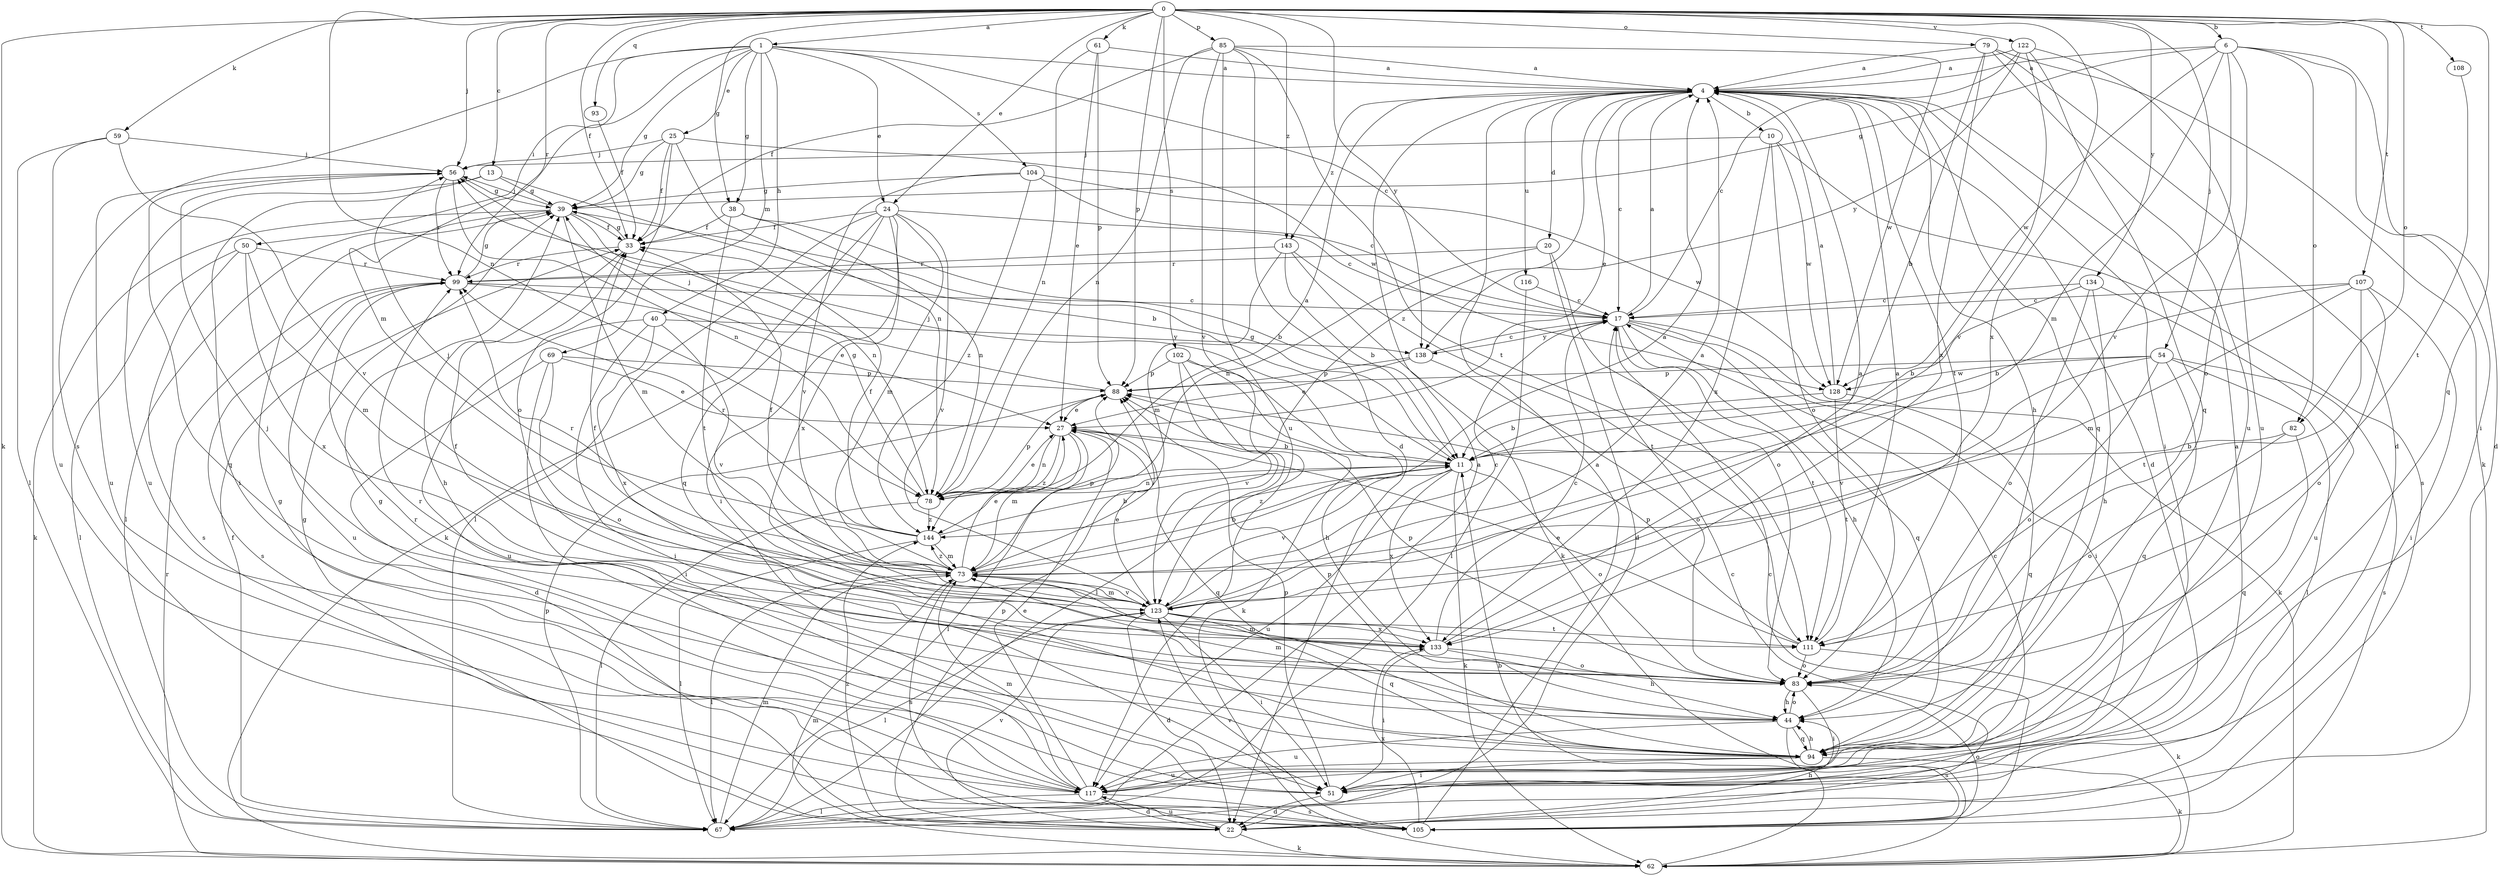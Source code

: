 strict digraph  {
0;
1;
4;
6;
10;
11;
13;
17;
20;
22;
24;
25;
27;
33;
38;
39;
40;
44;
50;
51;
54;
56;
59;
61;
62;
67;
69;
73;
78;
79;
82;
83;
85;
88;
93;
94;
99;
102;
104;
105;
107;
108;
111;
116;
117;
122;
123;
128;
133;
134;
138;
143;
144;
0 -> 1  [label=a];
0 -> 6  [label=b];
0 -> 13  [label=c];
0 -> 24  [label=e];
0 -> 33  [label=f];
0 -> 38  [label=g];
0 -> 54  [label=j];
0 -> 56  [label=j];
0 -> 59  [label=k];
0 -> 61  [label=k];
0 -> 62  [label=k];
0 -> 78  [label=n];
0 -> 79  [label=o];
0 -> 82  [label=o];
0 -> 85  [label=p];
0 -> 88  [label=p];
0 -> 93  [label=q];
0 -> 94  [label=q];
0 -> 99  [label=r];
0 -> 102  [label=s];
0 -> 107  [label=t];
0 -> 108  [label=t];
0 -> 122  [label=v];
0 -> 133  [label=x];
0 -> 134  [label=y];
0 -> 138  [label=y];
0 -> 143  [label=z];
1 -> 4  [label=a];
1 -> 17  [label=c];
1 -> 24  [label=e];
1 -> 25  [label=e];
1 -> 38  [label=g];
1 -> 39  [label=g];
1 -> 40  [label=h];
1 -> 50  [label=i];
1 -> 69  [label=m];
1 -> 73  [label=m];
1 -> 104  [label=s];
1 -> 105  [label=s];
4 -> 10  [label=b];
4 -> 17  [label=c];
4 -> 20  [label=d];
4 -> 22  [label=d];
4 -> 27  [label=e];
4 -> 44  [label=h];
4 -> 51  [label=i];
4 -> 94  [label=q];
4 -> 111  [label=t];
4 -> 116  [label=u];
4 -> 143  [label=z];
4 -> 144  [label=z];
6 -> 4  [label=a];
6 -> 22  [label=d];
6 -> 39  [label=g];
6 -> 51  [label=i];
6 -> 73  [label=m];
6 -> 82  [label=o];
6 -> 83  [label=o];
6 -> 123  [label=v];
6 -> 128  [label=w];
10 -> 56  [label=j];
10 -> 83  [label=o];
10 -> 105  [label=s];
10 -> 128  [label=w];
10 -> 133  [label=x];
11 -> 39  [label=g];
11 -> 56  [label=j];
11 -> 62  [label=k];
11 -> 78  [label=n];
11 -> 83  [label=o];
11 -> 117  [label=u];
11 -> 123  [label=v];
11 -> 133  [label=x];
11 -> 144  [label=z];
13 -> 11  [label=b];
13 -> 39  [label=g];
13 -> 51  [label=i];
13 -> 117  [label=u];
17 -> 4  [label=a];
17 -> 44  [label=h];
17 -> 51  [label=i];
17 -> 62  [label=k];
17 -> 94  [label=q];
17 -> 111  [label=t];
17 -> 138  [label=y];
20 -> 22  [label=d];
20 -> 78  [label=n];
20 -> 83  [label=o];
20 -> 99  [label=r];
22 -> 39  [label=g];
22 -> 44  [label=h];
22 -> 62  [label=k];
22 -> 88  [label=p];
22 -> 117  [label=u];
22 -> 123  [label=v];
22 -> 144  [label=z];
24 -> 17  [label=c];
24 -> 33  [label=f];
24 -> 51  [label=i];
24 -> 62  [label=k];
24 -> 67  [label=l];
24 -> 73  [label=m];
24 -> 94  [label=q];
24 -> 123  [label=v];
24 -> 133  [label=x];
25 -> 33  [label=f];
25 -> 39  [label=g];
25 -> 56  [label=j];
25 -> 78  [label=n];
25 -> 83  [label=o];
25 -> 128  [label=w];
27 -> 11  [label=b];
27 -> 67  [label=l];
27 -> 73  [label=m];
27 -> 78  [label=n];
27 -> 94  [label=q];
27 -> 144  [label=z];
33 -> 39  [label=g];
33 -> 44  [label=h];
33 -> 99  [label=r];
38 -> 11  [label=b];
38 -> 33  [label=f];
38 -> 78  [label=n];
38 -> 111  [label=t];
39 -> 33  [label=f];
39 -> 56  [label=j];
39 -> 62  [label=k];
39 -> 67  [label=l];
39 -> 73  [label=m];
39 -> 78  [label=n];
40 -> 51  [label=i];
40 -> 117  [label=u];
40 -> 123  [label=v];
40 -> 133  [label=x];
40 -> 138  [label=y];
44 -> 73  [label=m];
44 -> 83  [label=o];
44 -> 94  [label=q];
44 -> 99  [label=r];
44 -> 105  [label=s];
44 -> 117  [label=u];
50 -> 67  [label=l];
50 -> 73  [label=m];
50 -> 99  [label=r];
50 -> 105  [label=s];
50 -> 133  [label=x];
51 -> 4  [label=a];
51 -> 22  [label=d];
51 -> 39  [label=g];
51 -> 88  [label=p];
54 -> 67  [label=l];
54 -> 83  [label=o];
54 -> 88  [label=p];
54 -> 94  [label=q];
54 -> 105  [label=s];
54 -> 123  [label=v];
54 -> 128  [label=w];
56 -> 39  [label=g];
56 -> 78  [label=n];
56 -> 94  [label=q];
56 -> 99  [label=r];
56 -> 117  [label=u];
59 -> 56  [label=j];
59 -> 67  [label=l];
59 -> 117  [label=u];
59 -> 123  [label=v];
61 -> 4  [label=a];
61 -> 27  [label=e];
61 -> 78  [label=n];
61 -> 88  [label=p];
62 -> 11  [label=b];
62 -> 73  [label=m];
62 -> 99  [label=r];
67 -> 4  [label=a];
67 -> 17  [label=c];
67 -> 33  [label=f];
67 -> 73  [label=m];
67 -> 88  [label=p];
69 -> 22  [label=d];
69 -> 27  [label=e];
69 -> 51  [label=i];
69 -> 83  [label=o];
69 -> 88  [label=p];
73 -> 4  [label=a];
73 -> 11  [label=b];
73 -> 27  [label=e];
73 -> 33  [label=f];
73 -> 67  [label=l];
73 -> 88  [label=p];
73 -> 99  [label=r];
73 -> 105  [label=s];
73 -> 123  [label=v];
73 -> 144  [label=z];
78 -> 4  [label=a];
78 -> 27  [label=e];
78 -> 39  [label=g];
78 -> 67  [label=l];
78 -> 88  [label=p];
78 -> 144  [label=z];
79 -> 4  [label=a];
79 -> 11  [label=b];
79 -> 22  [label=d];
79 -> 62  [label=k];
79 -> 117  [label=u];
79 -> 133  [label=x];
82 -> 11  [label=b];
82 -> 83  [label=o];
82 -> 94  [label=q];
83 -> 44  [label=h];
83 -> 51  [label=i];
83 -> 56  [label=j];
83 -> 73  [label=m];
83 -> 88  [label=p];
85 -> 4  [label=a];
85 -> 22  [label=d];
85 -> 33  [label=f];
85 -> 78  [label=n];
85 -> 111  [label=t];
85 -> 117  [label=u];
85 -> 123  [label=v];
85 -> 128  [label=w];
88 -> 27  [label=e];
88 -> 56  [label=j];
93 -> 33  [label=f];
94 -> 44  [label=h];
94 -> 51  [label=i];
94 -> 62  [label=k];
94 -> 88  [label=p];
94 -> 99  [label=r];
94 -> 117  [label=u];
99 -> 17  [label=c];
99 -> 27  [label=e];
99 -> 39  [label=g];
99 -> 105  [label=s];
99 -> 117  [label=u];
102 -> 44  [label=h];
102 -> 62  [label=k];
102 -> 67  [label=l];
102 -> 88  [label=p];
102 -> 123  [label=v];
104 -> 17  [label=c];
104 -> 39  [label=g];
104 -> 123  [label=v];
104 -> 128  [label=w];
104 -> 144  [label=z];
105 -> 4  [label=a];
105 -> 17  [label=c];
105 -> 83  [label=o];
105 -> 123  [label=v];
105 -> 133  [label=x];
107 -> 11  [label=b];
107 -> 17  [label=c];
107 -> 51  [label=i];
107 -> 73  [label=m];
107 -> 83  [label=o];
107 -> 111  [label=t];
108 -> 111  [label=t];
111 -> 4  [label=a];
111 -> 27  [label=e];
111 -> 62  [label=k];
111 -> 83  [label=o];
111 -> 88  [label=p];
116 -> 17  [label=c];
116 -> 67  [label=l];
117 -> 17  [label=c];
117 -> 22  [label=d];
117 -> 27  [label=e];
117 -> 39  [label=g];
117 -> 67  [label=l];
117 -> 73  [label=m];
117 -> 105  [label=s];
122 -> 4  [label=a];
122 -> 17  [label=c];
122 -> 94  [label=q];
122 -> 117  [label=u];
122 -> 123  [label=v];
122 -> 138  [label=y];
123 -> 4  [label=a];
123 -> 17  [label=c];
123 -> 22  [label=d];
123 -> 27  [label=e];
123 -> 33  [label=f];
123 -> 51  [label=i];
123 -> 67  [label=l];
123 -> 73  [label=m];
123 -> 94  [label=q];
123 -> 111  [label=t];
123 -> 133  [label=x];
128 -> 4  [label=a];
128 -> 11  [label=b];
128 -> 94  [label=q];
128 -> 111  [label=t];
133 -> 4  [label=a];
133 -> 17  [label=c];
133 -> 33  [label=f];
133 -> 44  [label=h];
133 -> 51  [label=i];
133 -> 83  [label=o];
134 -> 11  [label=b];
134 -> 17  [label=c];
134 -> 44  [label=h];
134 -> 83  [label=o];
134 -> 117  [label=u];
138 -> 17  [label=c];
138 -> 27  [label=e];
138 -> 83  [label=o];
138 -> 88  [label=p];
143 -> 11  [label=b];
143 -> 62  [label=k];
143 -> 73  [label=m];
143 -> 99  [label=r];
143 -> 111  [label=t];
144 -> 11  [label=b];
144 -> 33  [label=f];
144 -> 56  [label=j];
144 -> 67  [label=l];
144 -> 73  [label=m];
144 -> 99  [label=r];
}
